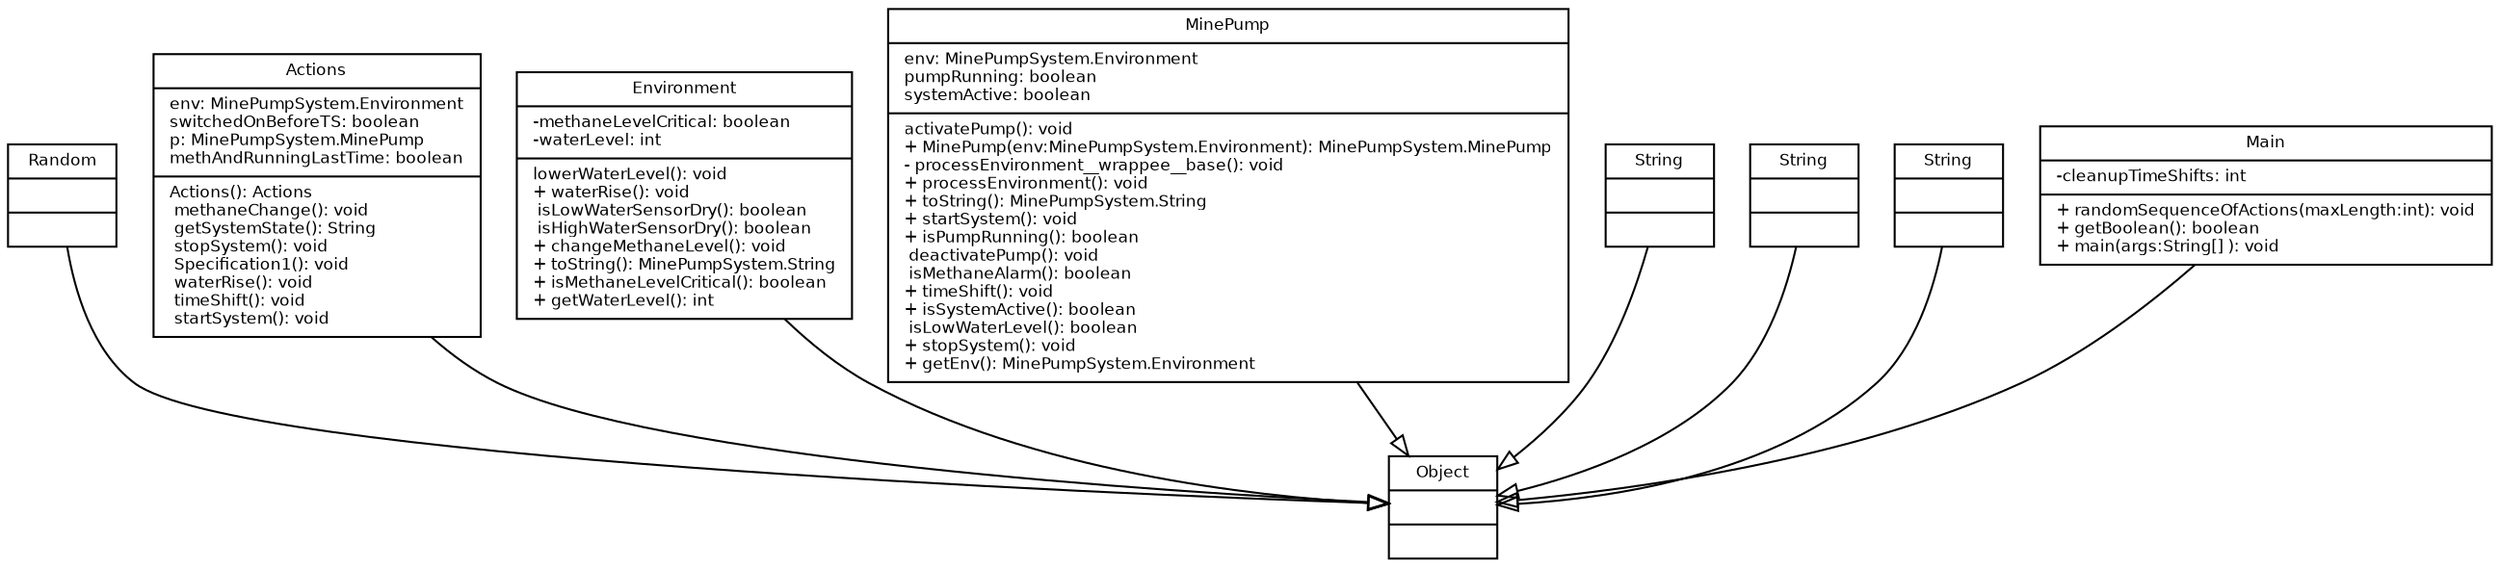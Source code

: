 digraph TypeHierarchy { 
        fontname = "Bitstream Vera Sans"
        fontsize = 8

        node [
                  fontname = "Bitstream Vera Sans"
                  fontsize = 8
                  shape = "record"
        ]

        edge [
                  fontname = "Bitstream Vera Sans"
                  fontsize = 8
        ]

        Random [
                  label = "{Random||}"
        ]

        Actions [
                  label = "{Actions|env: MinePumpSystem.Environment\lswitchedOnBeforeTS: boolean\lp: MinePumpSystem.MinePump\lmethAndRunningLastTime: boolean\l| Actions(): Actions\l methaneChange(): void\l getSystemState(): String\l stopSystem(): void\l Specification1(): void\l waterRise(): void\l timeShift(): void\l startSystem(): void\l}"
        ]

        MinePumpSystem_Environment [
                  label = "{Environment|-methaneLevelCritical: boolean\l-waterLevel: int\l| lowerWaterLevel(): void\l+ waterRise(): void\l isLowWaterSensorDry(): boolean\l isHighWaterSensorDry(): boolean\l+ changeMethaneLevel(): void\l+ toString(): MinePumpSystem.String\l+ isMethaneLevelCritical(): boolean\l+ getWaterLevel(): int\l}"
        ]

        MinePumpSystem_MinePump [
                  label = "{MinePump|env: MinePumpSystem.Environment\lpumpRunning: boolean\lsystemActive: boolean\l| activatePump(): void\l+ MinePump(env:MinePumpSystem.Environment): MinePumpSystem.MinePump\l- processEnvironment__wrappee__base(): void\l+ processEnvironment(): void\l+ toString(): MinePumpSystem.String\l+ startSystem(): void\l+ isPumpRunning(): boolean\l deactivatePump(): void\l isMethaneAlarm(): boolean\l+ timeShift(): void\l+ isSystemActive(): boolean\l isLowWaterLevel(): boolean\l+ stopSystem(): void\l+ getEnv(): MinePumpSystem.Environment\l}"
        ]

        String [
                  label = "{String||}"
        ]

        java_lang_String [
                  label = "{String||}"
        ]

        java_lang_Object [
                  label = "{Object||}"
        ]

        MinePumpSystem_String [
                  label = "{String||}"
        ]

        Main [
                  label = "{Main|-cleanupTimeShifts: int\l|+ randomSequenceOfActions(maxLength:int): void\l+ getBoolean(): boolean\l+ main(args:String[] ): void\l}"
        ]

        edge [
                  arrowhead = "empty"
                  style = "solid"
                  arrowtail = "none"
        ]

        Random -> java_lang_Object
        Actions -> java_lang_Object
        MinePumpSystem_Environment -> java_lang_Object
        MinePumpSystem_MinePump -> java_lang_Object
        String -> java_lang_Object
        java_lang_String -> java_lang_Object
        MinePumpSystem_String -> java_lang_Object
        Main -> java_lang_Object
        edge [
                  arrowhead = "empty"
                  style = "dashed"
                  arrowtail = "none"
        ]

        edge [
                  arrowhead = "normal"
                  style = "solid"
                  arrowtail = "odot"
        ]

}